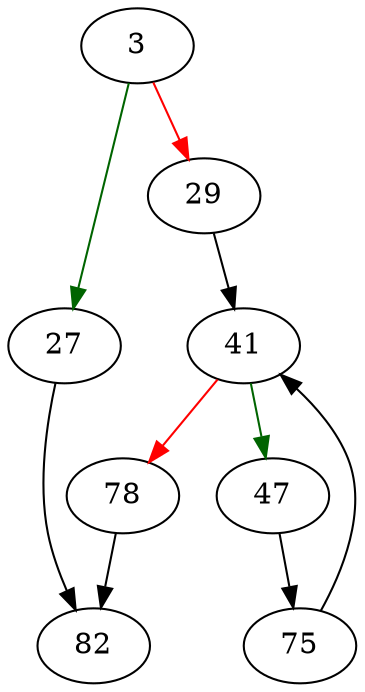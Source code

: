 strict digraph "statGet" {
	// Node definitions.
	3 [entry=true];
	27;
	29;
	82;
	41;
	47;
	78;
	75;

	// Edge definitions.
	3 -> 27 [
		color=darkgreen
		cond=true
	];
	3 -> 29 [
		color=red
		cond=false
	];
	27 -> 82;
	29 -> 41;
	41 -> 47 [
		color=darkgreen
		cond=true
	];
	41 -> 78 [
		color=red
		cond=false
	];
	47 -> 75;
	78 -> 82;
	75 -> 41;
}